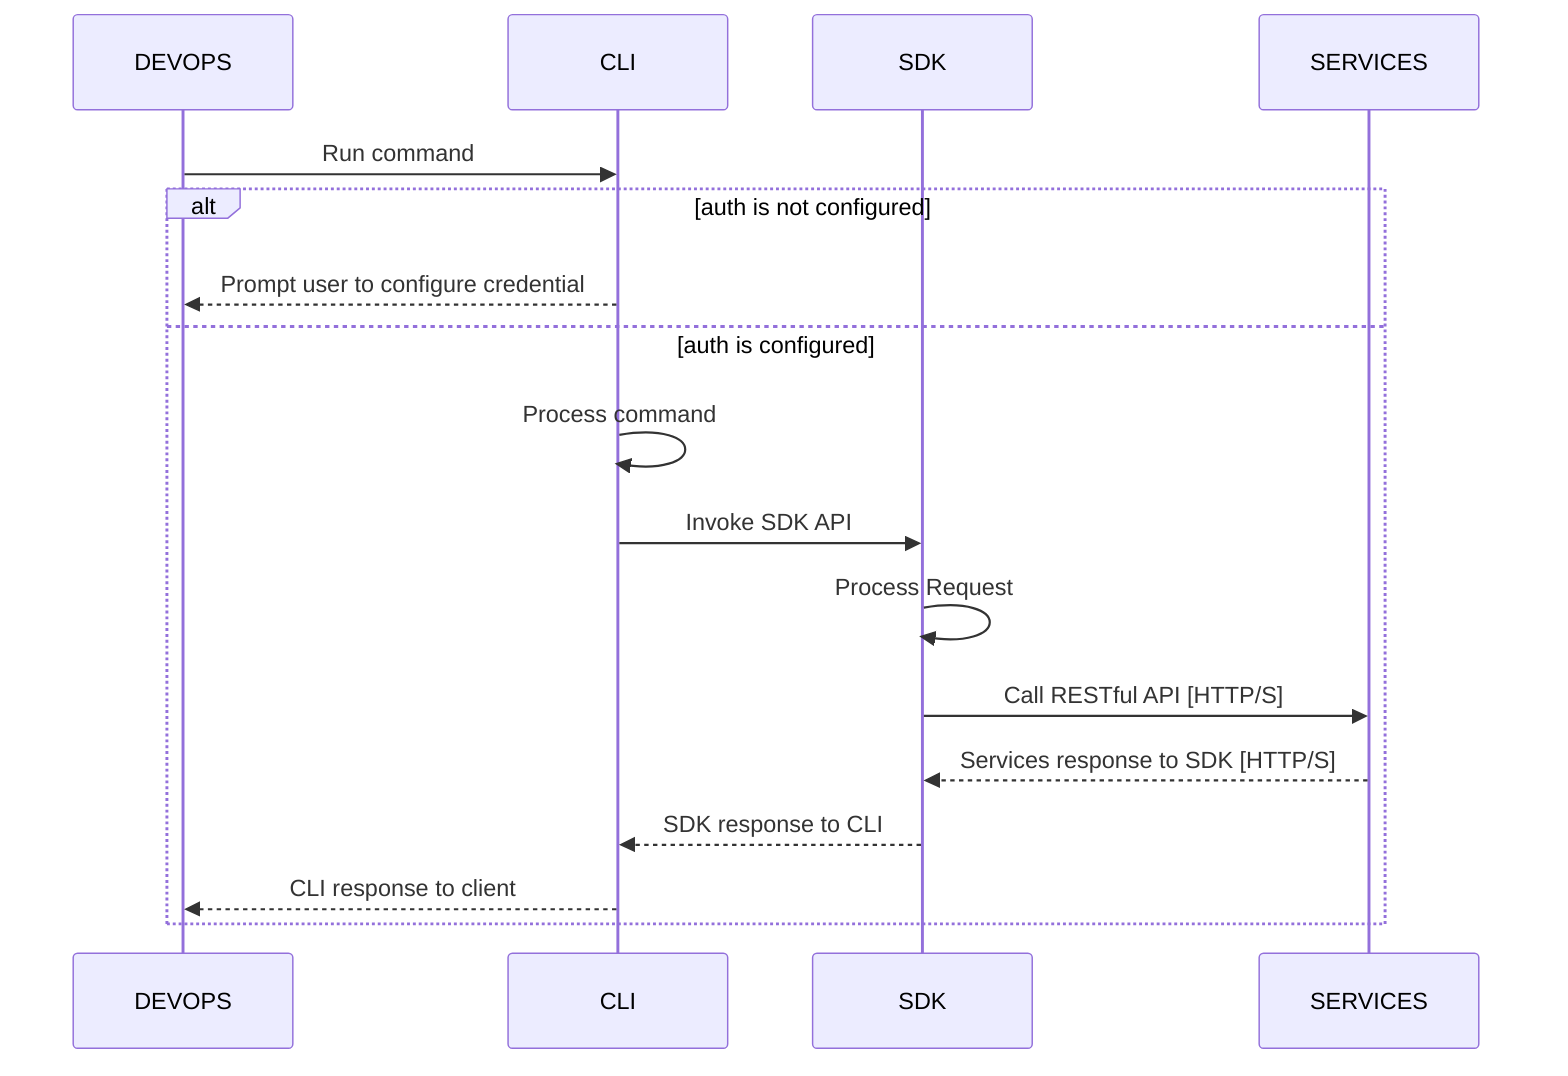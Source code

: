 sequenceDiagram
    participant D as DEVOPS
    participant C as CLI
    participant S as SDK
    participant SVC as SERVICES

    D->>C: Run command

    alt auth is not configured
        C-->>D: Prompt user to configure credential
    else auth is configured
        C->>C: Process command
        C->>S: Invoke SDK API
        S->>S: Process Request
        S->>SVC: Call RESTful API [HTTP/S]
        SVC-->>S: Services response to SDK [HTTP/S]
        S-->>C: SDK response to CLI
        C-->>D: CLI response to client
    end
